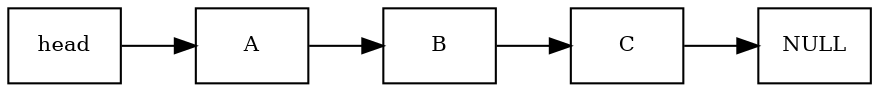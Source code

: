 digraph G {
    rankdir=LR;
    fontsize=10
    
    node[shape=box,fontsize=10]
    head->A->B->C->NULL;
}
